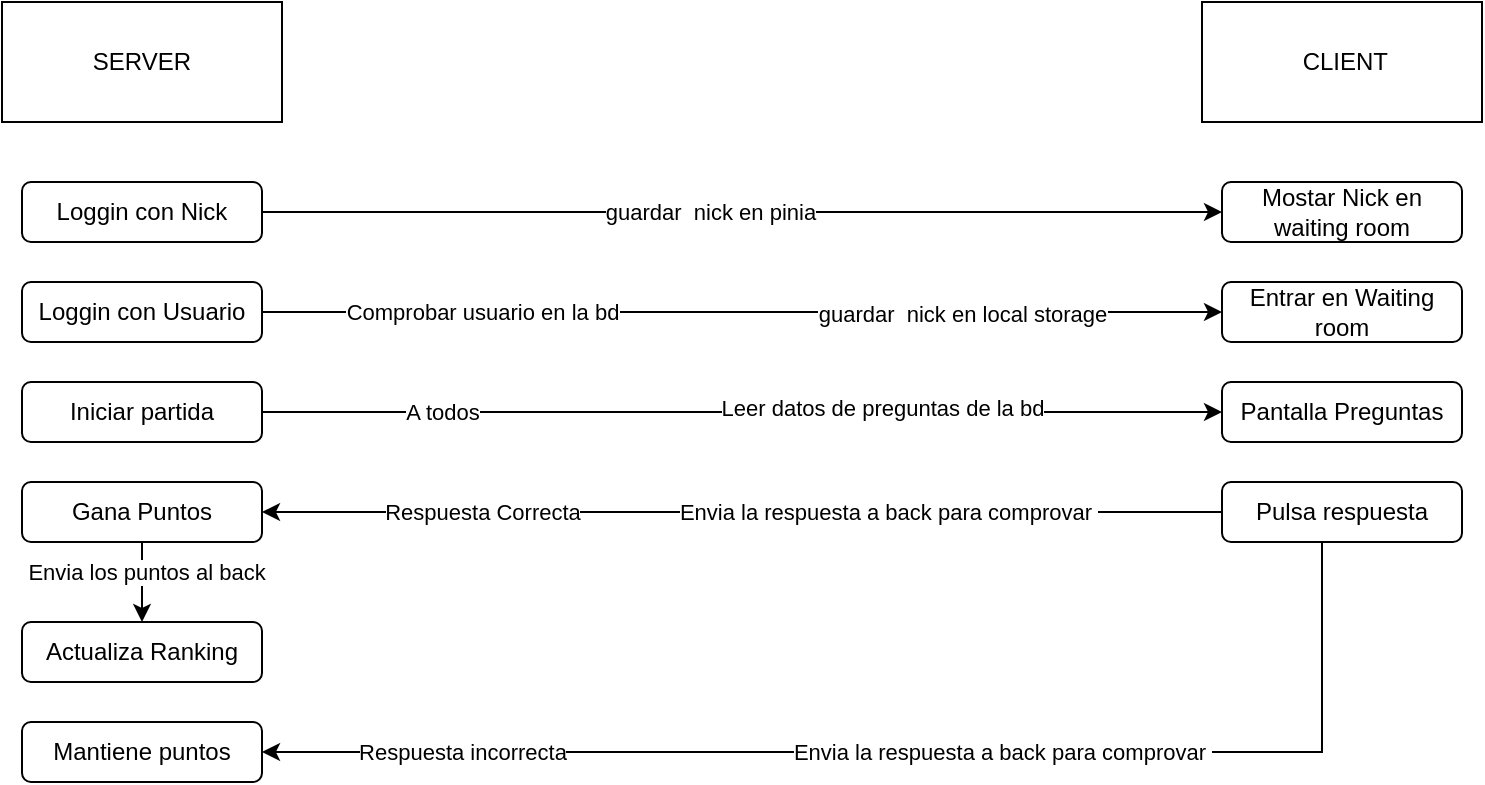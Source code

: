 <mxfile version="22.1.11" type="device">
  <diagram name="Página-1" id="SkW4lVgKAq4Io8Qcy-P9">
    <mxGraphModel dx="954" dy="600" grid="1" gridSize="10" guides="1" tooltips="1" connect="1" arrows="1" fold="1" page="1" pageScale="1" pageWidth="827" pageHeight="1169" math="0" shadow="0">
      <root>
        <mxCell id="0" />
        <mxCell id="1" parent="0" />
        <mxCell id="kXQnLzkOJ0CUQqe29jZU-1" value="SERVER" style="rounded=0;whiteSpace=wrap;html=1;" vertex="1" parent="1">
          <mxGeometry x="60" y="10" width="140" height="60" as="geometry" />
        </mxCell>
        <mxCell id="kXQnLzkOJ0CUQqe29jZU-2" value="&amp;nbsp;CLIENT" style="rounded=0;whiteSpace=wrap;html=1;" vertex="1" parent="1">
          <mxGeometry x="660" y="10" width="140" height="60" as="geometry" />
        </mxCell>
        <mxCell id="kXQnLzkOJ0CUQqe29jZU-5" style="edgeStyle=orthogonalEdgeStyle;rounded=0;orthogonalLoop=1;jettySize=auto;html=1;entryX=0;entryY=0.5;entryDx=0;entryDy=0;" edge="1" parent="1" source="kXQnLzkOJ0CUQqe29jZU-3" target="kXQnLzkOJ0CUQqe29jZU-4">
          <mxGeometry relative="1" as="geometry" />
        </mxCell>
        <mxCell id="kXQnLzkOJ0CUQqe29jZU-6" value="A todos" style="edgeLabel;html=1;align=center;verticalAlign=middle;resizable=0;points=[];" vertex="1" connectable="0" parent="kXQnLzkOJ0CUQqe29jZU-5">
          <mxGeometry x="-0.388" y="-1" relative="1" as="geometry">
            <mxPoint x="-57" y="-1" as="offset" />
          </mxGeometry>
        </mxCell>
        <mxCell id="kXQnLzkOJ0CUQqe29jZU-8" value="Leer datos de preguntas de la bd" style="edgeLabel;html=1;align=center;verticalAlign=middle;resizable=0;points=[];" vertex="1" connectable="0" parent="kXQnLzkOJ0CUQqe29jZU-5">
          <mxGeometry x="0.125" y="2" relative="1" as="geometry">
            <mxPoint x="40" as="offset" />
          </mxGeometry>
        </mxCell>
        <mxCell id="kXQnLzkOJ0CUQqe29jZU-3" value="Iniciar partida" style="rounded=1;whiteSpace=wrap;html=1;" vertex="1" parent="1">
          <mxGeometry x="70" y="200" width="120" height="30" as="geometry" />
        </mxCell>
        <mxCell id="kXQnLzkOJ0CUQqe29jZU-4" value="Pantalla Preguntas" style="rounded=1;whiteSpace=wrap;html=1;" vertex="1" parent="1">
          <mxGeometry x="670" y="200" width="120" height="30" as="geometry" />
        </mxCell>
        <mxCell id="kXQnLzkOJ0CUQqe29jZU-14" style="edgeStyle=orthogonalEdgeStyle;rounded=0;orthogonalLoop=1;jettySize=auto;html=1;entryX=0;entryY=0.5;entryDx=0;entryDy=0;" edge="1" parent="1" source="kXQnLzkOJ0CUQqe29jZU-17" target="kXQnLzkOJ0CUQqe29jZU-18">
          <mxGeometry relative="1" as="geometry" />
        </mxCell>
        <mxCell id="kXQnLzkOJ0CUQqe29jZU-16" value="guardar&amp;nbsp; nick en pinia" style="edgeLabel;html=1;align=center;verticalAlign=middle;resizable=0;points=[];" vertex="1" connectable="0" parent="kXQnLzkOJ0CUQqe29jZU-14">
          <mxGeometry x="0.125" y="2" relative="1" as="geometry">
            <mxPoint x="-46" y="2" as="offset" />
          </mxGeometry>
        </mxCell>
        <mxCell id="kXQnLzkOJ0CUQqe29jZU-17" value="Loggin con Nick" style="rounded=1;whiteSpace=wrap;html=1;" vertex="1" parent="1">
          <mxGeometry x="70" y="100" width="120" height="30" as="geometry" />
        </mxCell>
        <mxCell id="kXQnLzkOJ0CUQqe29jZU-18" value="Mostar Nick en waiting room" style="rounded=1;whiteSpace=wrap;html=1;" vertex="1" parent="1">
          <mxGeometry x="670" y="100" width="120" height="30" as="geometry" />
        </mxCell>
        <mxCell id="kXQnLzkOJ0CUQqe29jZU-20" style="edgeStyle=orthogonalEdgeStyle;rounded=0;orthogonalLoop=1;jettySize=auto;html=1;entryX=0;entryY=0.5;entryDx=0;entryDy=0;" edge="1" parent="1" source="kXQnLzkOJ0CUQqe29jZU-22" target="kXQnLzkOJ0CUQqe29jZU-23">
          <mxGeometry relative="1" as="geometry" />
        </mxCell>
        <mxCell id="kXQnLzkOJ0CUQqe29jZU-21" value="guardar&amp;nbsp; nick en local storage" style="edgeLabel;html=1;align=center;verticalAlign=middle;resizable=0;points=[];" vertex="1" connectable="0" parent="kXQnLzkOJ0CUQqe29jZU-20">
          <mxGeometry x="0.125" y="2" relative="1" as="geometry">
            <mxPoint x="80" y="3" as="offset" />
          </mxGeometry>
        </mxCell>
        <mxCell id="kXQnLzkOJ0CUQqe29jZU-22" value="Loggin con Usuario" style="rounded=1;whiteSpace=wrap;html=1;" vertex="1" parent="1">
          <mxGeometry x="70" y="150" width="120" height="30" as="geometry" />
        </mxCell>
        <mxCell id="kXQnLzkOJ0CUQqe29jZU-23" value="Entrar en Waiting room" style="rounded=1;whiteSpace=wrap;html=1;" vertex="1" parent="1">
          <mxGeometry x="670" y="150" width="120" height="30" as="geometry" />
        </mxCell>
        <mxCell id="kXQnLzkOJ0CUQqe29jZU-24" value="Comprobar usuario en la bd" style="edgeLabel;html=1;align=center;verticalAlign=middle;resizable=0;points=[];" vertex="1" connectable="0" parent="1">
          <mxGeometry x="300" y="165" as="geometry" />
        </mxCell>
        <mxCell id="kXQnLzkOJ0CUQqe29jZU-31" style="edgeStyle=orthogonalEdgeStyle;rounded=0;orthogonalLoop=1;jettySize=auto;html=1;entryX=1;entryY=0.5;entryDx=0;entryDy=0;" edge="1" parent="1" source="kXQnLzkOJ0CUQqe29jZU-25" target="kXQnLzkOJ0CUQqe29jZU-29">
          <mxGeometry relative="1" as="geometry">
            <Array as="points">
              <mxPoint x="720" y="385" />
            </Array>
          </mxGeometry>
        </mxCell>
        <mxCell id="kXQnLzkOJ0CUQqe29jZU-35" value="Respuesta incorrecta" style="edgeLabel;html=1;align=center;verticalAlign=middle;resizable=0;points=[];" vertex="1" connectable="0" parent="kXQnLzkOJ0CUQqe29jZU-31">
          <mxGeometry x="0.769" y="-1" relative="1" as="geometry">
            <mxPoint x="26" y="1" as="offset" />
          </mxGeometry>
        </mxCell>
        <mxCell id="kXQnLzkOJ0CUQqe29jZU-25" value="Pulsa respuesta" style="rounded=1;whiteSpace=wrap;html=1;" vertex="1" parent="1">
          <mxGeometry x="670" y="250" width="120" height="30" as="geometry" />
        </mxCell>
        <mxCell id="kXQnLzkOJ0CUQqe29jZU-29" value="Mantiene puntos" style="rounded=1;whiteSpace=wrap;html=1;" vertex="1" parent="1">
          <mxGeometry x="70" y="370" width="120" height="30" as="geometry" />
        </mxCell>
        <mxCell id="kXQnLzkOJ0CUQqe29jZU-38" value="Envia la respuesta a back para comprovar&amp;nbsp;" style="edgeLabel;html=1;align=center;verticalAlign=middle;resizable=0;points=[];" vertex="1" connectable="0" parent="1">
          <mxGeometry x="560.004" y="384.998" as="geometry" />
        </mxCell>
        <mxCell id="kXQnLzkOJ0CUQqe29jZU-42" value="" style="edgeStyle=orthogonalEdgeStyle;rounded=0;orthogonalLoop=1;jettySize=auto;html=1;" edge="1" parent="1" source="kXQnLzkOJ0CUQqe29jZU-25" target="kXQnLzkOJ0CUQqe29jZU-27">
          <mxGeometry relative="1" as="geometry">
            <mxPoint x="190" y="265" as="targetPoint" />
            <mxPoint x="670" y="265" as="sourcePoint" />
            <Array as="points">
              <mxPoint x="380" y="265" />
              <mxPoint x="380" y="265" />
            </Array>
          </mxGeometry>
        </mxCell>
        <mxCell id="kXQnLzkOJ0CUQqe29jZU-43" value="Envia la respuesta a back para comprovar&amp;nbsp;" style="edgeLabel;html=1;align=center;verticalAlign=middle;resizable=0;points=[];" vertex="1" connectable="0" parent="kXQnLzkOJ0CUQqe29jZU-42">
          <mxGeometry x="-0.23" y="-1" relative="1" as="geometry">
            <mxPoint x="18" y="1" as="offset" />
          </mxGeometry>
        </mxCell>
        <mxCell id="kXQnLzkOJ0CUQqe29jZU-53" style="edgeStyle=orthogonalEdgeStyle;rounded=0;orthogonalLoop=1;jettySize=auto;html=1;entryX=0.5;entryY=0;entryDx=0;entryDy=0;" edge="1" parent="1" source="kXQnLzkOJ0CUQqe29jZU-27" target="kXQnLzkOJ0CUQqe29jZU-40">
          <mxGeometry relative="1" as="geometry" />
        </mxCell>
        <mxCell id="kXQnLzkOJ0CUQqe29jZU-54" value="Envia los puntos al back" style="edgeLabel;html=1;align=center;verticalAlign=middle;resizable=0;points=[];" vertex="1" connectable="0" parent="kXQnLzkOJ0CUQqe29jZU-53">
          <mxGeometry x="-0.28" y="2" relative="1" as="geometry">
            <mxPoint as="offset" />
          </mxGeometry>
        </mxCell>
        <mxCell id="kXQnLzkOJ0CUQqe29jZU-27" value="Gana Puntos" style="rounded=1;whiteSpace=wrap;html=1;" vertex="1" parent="1">
          <mxGeometry x="70" y="250" width="120" height="30" as="geometry" />
        </mxCell>
        <mxCell id="kXQnLzkOJ0CUQqe29jZU-48" value="Respuesta Correcta" style="edgeLabel;html=1;align=center;verticalAlign=middle;resizable=0;points=[];" vertex="1" connectable="0" parent="1">
          <mxGeometry x="300" y="265" as="geometry" />
        </mxCell>
        <mxCell id="kXQnLzkOJ0CUQqe29jZU-40" value="Actualiza Ranking" style="rounded=1;whiteSpace=wrap;html=1;" vertex="1" parent="1">
          <mxGeometry x="70" y="320" width="120" height="30" as="geometry" />
        </mxCell>
      </root>
    </mxGraphModel>
  </diagram>
</mxfile>
